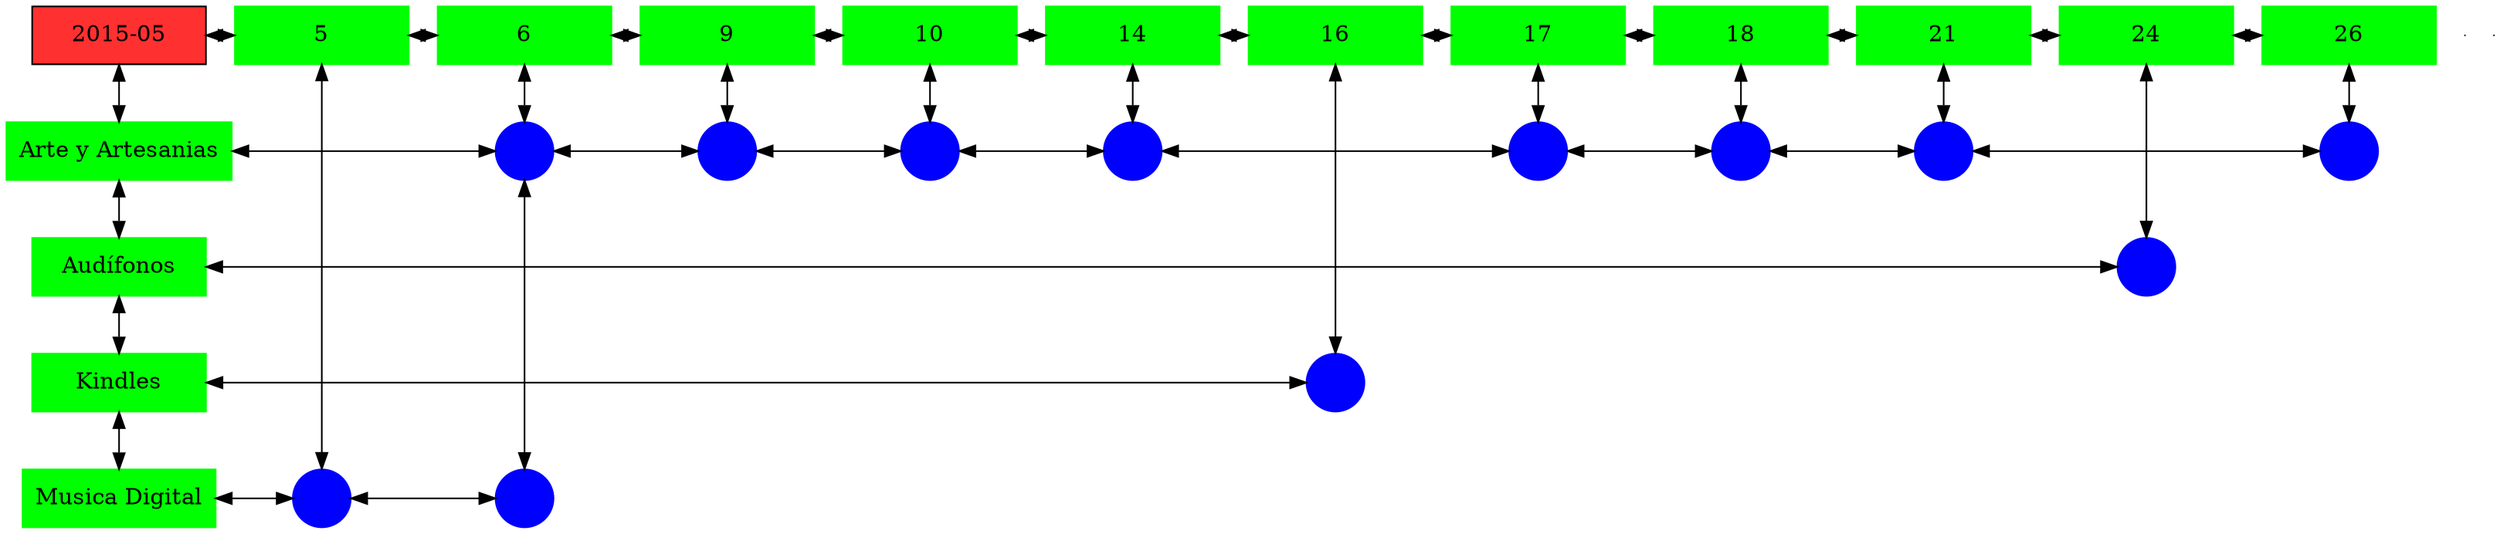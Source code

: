digraph G{
node[shape="box"];
nodeMt[ label = "2015-05", width = 1.5, style = filled, fillcolor = firebrick1, group = 1 ];
e0[ shape = point, width = 0 ];
e1[ shape = point, width = 0 ];
node0xc0022942d0[label="5",color=green,style =filled,width = 1.5 group=5];
nodeMt->node0xc0022942d0[dir="both"];
{rank=same;nodeMt;node0xc0022942d0;}
node0xc001ff2870[label="6",color=green,style =filled,width = 1.5 group=6];
node0xc0022942d0->node0xc001ff2870[dir="both"];
{rank=same;node0xc0022942d0;node0xc001ff2870;}
node0xc001fcefa0[label="9",color=green,style =filled,width = 1.5 group=9];
node0xc001ff2870->node0xc001fcefa0[dir="both"];
{rank=same;node0xc001ff2870;node0xc001fcefa0;}
node0xc001e54140[label="10",color=green,style =filled,width = 1.5 group=10];
node0xc001fcefa0->node0xc001e54140[dir="both"];
{rank=same;node0xc001fcefa0;node0xc001e54140;}
node0xc001e89e50[label="14",color=green,style =filled,width = 1.5 group=14];
node0xc001e54140->node0xc001e89e50[dir="both"];
{rank=same;node0xc001e54140;node0xc001e89e50;}
node0xc0021258b0[label="16",color=green,style =filled,width = 1.5 group=16];
node0xc001e89e50->node0xc0021258b0[dir="both"];
{rank=same;node0xc001e89e50;node0xc0021258b0;}
node0xc002062f50[label="17",color=green,style =filled,width = 1.5 group=17];
node0xc0021258b0->node0xc002062f50[dir="both"];
{rank=same;node0xc0021258b0;node0xc002062f50;}
node0xc001f781e0[label="18",color=green,style =filled,width = 1.5 group=18];
node0xc002062f50->node0xc001f781e0[dir="both"];
{rank=same;node0xc002062f50;node0xc001f781e0;}
node0xc0020bf900[label="21",color=green,style =filled,width = 1.5 group=21];
node0xc001f781e0->node0xc0020bf900[dir="both"];
{rank=same;node0xc001f781e0;node0xc0020bf900;}
node0xc001e3f9a0[label="24",color=green,style =filled,width = 1.5 group=24];
node0xc0020bf900->node0xc001e3f9a0[dir="both"];
{rank=same;node0xc0020bf900;node0xc001e3f9a0;}
node0xc0022cc5a0[label="26",color=green,style =filled,width = 1.5 group=26];
node0xc001e3f9a0->node0xc0022cc5a0[dir="both"];
{rank=same;node0xc001e3f9a0;node0xc0022cc5a0;}
node0xc001e540f0[label="Arte y Artesanias",color=green,style =filled width = 1.5 group=1];
node0xc0022f1080[label="",color=blue,style =filled, width = 0.5 group=6 shape=circle];
node0xc001e540f0->node0xc0022f1080[dir="both"];
{rank=same;node0xc001e540f0;node0xc0022f1080;}
node0xc001fc7580[label="",color=blue,style =filled, width = 0.5 group=9 shape=circle];
node0xc0022f1080->node0xc001fc7580[dir="both"];
{rank=same;node0xc001fc7580;node0xc0022f1080;}
node0xc001e45480[label="",color=blue,style =filled, width = 0.5 group=10 shape=circle];
node0xc001fc7580->node0xc001e45480[dir="both"];
{rank=same;node0xc001e45480;node0xc001fc7580;}
node0xc001e8ad80[label="",color=blue,style =filled, width = 0.5 group=14 shape=circle];
node0xc001e45480->node0xc001e8ad80[dir="both"];
{rank=same;node0xc001e8ad80;node0xc001e45480;}
node0xc002064300[label="",color=blue,style =filled, width = 0.5 group=17 shape=circle];
node0xc001e8ad80->node0xc002064300[dir="both"];
{rank=same;node0xc002064300;node0xc001e8ad80;}
node0xc001f70b80[label="",color=blue,style =filled, width = 0.5 group=18 shape=circle];
node0xc002064300->node0xc001f70b80[dir="both"];
{rank=same;node0xc001f70b80;node0xc002064300;}
node0xc0020bd880[label="",color=blue,style =filled, width = 0.5 group=21 shape=circle];
node0xc001f70b80->node0xc0020bd880[dir="both"];
{rank=same;node0xc0020bd880;node0xc001f70b80;}
node0xc0022c7300[label="",color=blue,style =filled, width = 0.5 group=26 shape=circle];
node0xc0020bd880->node0xc0022c7300[dir="both"];
{rank=same;node0xc0022c7300;node0xc0020bd880;}
node0xc001e3f950[label="Audífonos",color=green,style =filled width = 1.5 group=1];
node0xc001e2bf00[label="",color=blue,style =filled, width = 0.5 group=24 shape=circle];
node0xc001e3f950->node0xc001e2bf00[dir="both"];
{rank=same;node0xc001e3f950;node0xc001e2bf00;}
node0xc002125860[label="Kindles",color=green,style =filled width = 1.5 group=1];
node0xc00212ae00[label="",color=blue,style =filled, width = 0.5 group=16 shape=circle];
node0xc002125860->node0xc00212ae00[dir="both"];
{rank=same;node0xc002125860;node0xc00212ae00;}
node0xc001ff2820[label="Musica Digital",color=green,style =filled width = 1.5 group=1];
node0xc002287d00[label="",color=blue,style =filled, width = 0.5 group=5 shape=circle];
node0xc001ff2820->node0xc002287d00[dir="both"];
{rank=same;node0xc001ff2820;node0xc002287d00;}
node0xc001fdde00[label="",color=blue,style =filled, width = 0.5 group=6 shape=circle];
node0xc002287d00->node0xc001fdde00[dir="both"];
{rank=same;node0xc001fdde00;node0xc002287d00;}
node0xc0022942d0->node0xc002287d00[dir="both"];
node0xc001ff2870->node0xc0022f1080[dir="both"];
node0xc0022f1080->node0xc001fdde00[dir="both"];
node0xc001fcefa0->node0xc001fc7580[dir="both"];
node0xc001e54140->node0xc001e45480[dir="both"];
node0xc001e89e50->node0xc001e8ad80[dir="both"];
node0xc0021258b0->node0xc00212ae00[dir="both"];
node0xc002062f50->node0xc002064300[dir="both"];
node0xc001f781e0->node0xc001f70b80[dir="both"];
node0xc0020bf900->node0xc0020bd880[dir="both"];
node0xc001e3f9a0->node0xc001e2bf00[dir="both"];
node0xc0022cc5a0->node0xc0022c7300[dir="both"];
nodeMt->node0xc001e540f0[dir="both"];
node0xc001e540f0->node0xc001e3f950[dir="both"];
node0xc001e3f950->node0xc002125860[dir="both"];
node0xc002125860->node0xc001ff2820[dir="both"];
}
